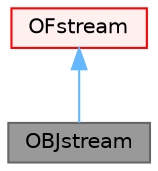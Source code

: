 digraph "OBJstream"
{
 // LATEX_PDF_SIZE
  bgcolor="transparent";
  edge [fontname=Helvetica,fontsize=10,labelfontname=Helvetica,labelfontsize=10];
  node [fontname=Helvetica,fontsize=10,shape=box,height=0.2,width=0.4];
  Node1 [id="Node000001",label="OBJstream",height=0.2,width=0.4,color="gray40", fillcolor="grey60", style="filled", fontcolor="black",tooltip="An OFstream that keeps track of vertices and provides convenience output methods for OBJ files."];
  Node2 -> Node1 [id="edge1_Node000001_Node000002",dir="back",color="steelblue1",style="solid",tooltip=" "];
  Node2 [id="Node000002",label="OFstream",height=0.2,width=0.4,color="red", fillcolor="#FFF0F0", style="filled",URL="$classFoam_1_1OFstream.html",tooltip="Output to file stream, using an OSstream."];
}
